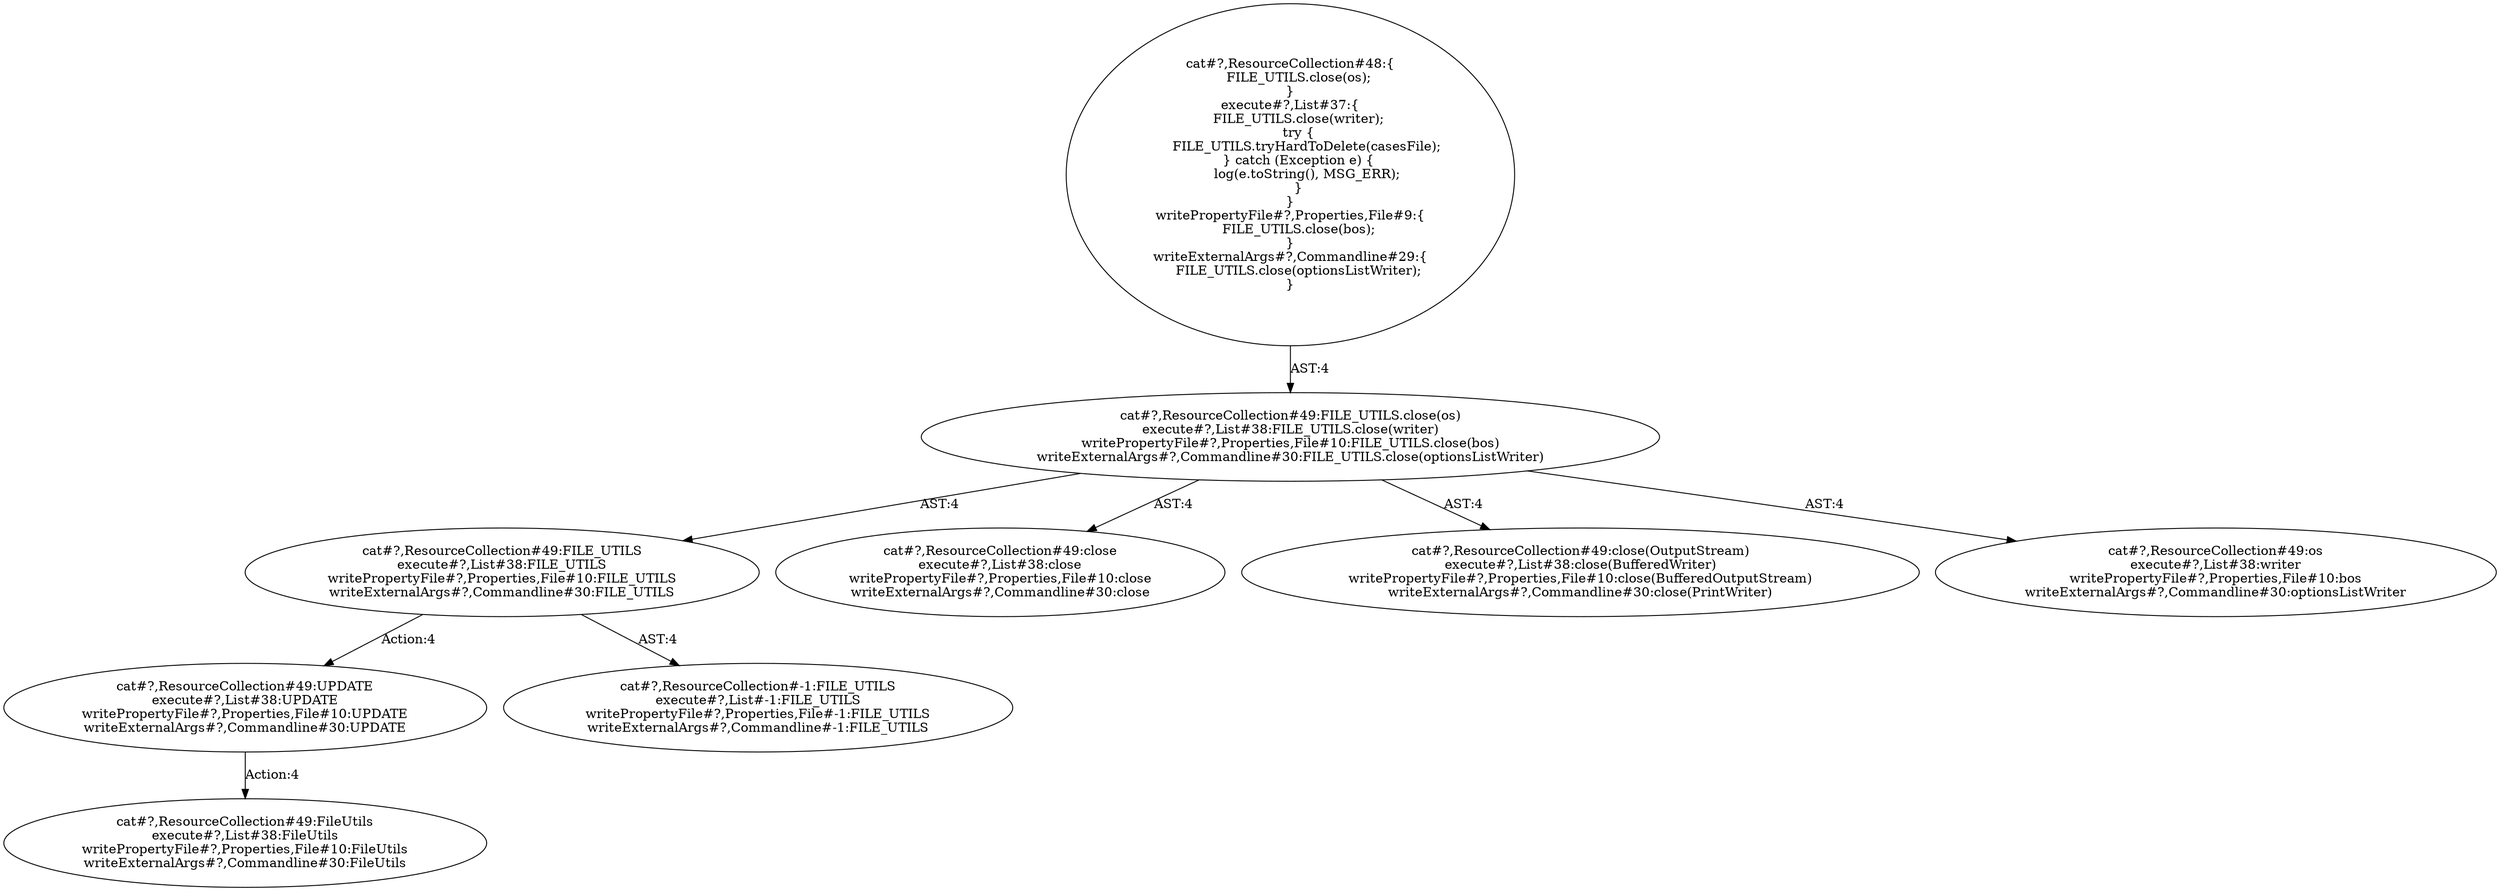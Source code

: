 digraph "Pattern" {
0 [label="cat#?,ResourceCollection#49:UPDATE
execute#?,List#38:UPDATE
writePropertyFile#?,Properties,File#10:UPDATE
writeExternalArgs#?,Commandline#30:UPDATE" shape=ellipse]
1 [label="cat#?,ResourceCollection#49:FILE_UTILS
execute#?,List#38:FILE_UTILS
writePropertyFile#?,Properties,File#10:FILE_UTILS
writeExternalArgs#?,Commandline#30:FILE_UTILS" shape=ellipse]
2 [label="cat#?,ResourceCollection#49:FILE_UTILS.close(os)
execute#?,List#38:FILE_UTILS.close(writer)
writePropertyFile#?,Properties,File#10:FILE_UTILS.close(bos)
writeExternalArgs#?,Commandline#30:FILE_UTILS.close(optionsListWriter)" shape=ellipse]
3 [label="cat#?,ResourceCollection#48:\{
    FILE_UTILS.close(os);
\}
execute#?,List#37:\{
    FILE_UTILS.close(writer);
    try \{
        FILE_UTILS.tryHardToDelete(casesFile);
    \} catch (Exception e) \{
        log(e.toString(), MSG_ERR);
    \}
\}
writePropertyFile#?,Properties,File#9:\{
    FILE_UTILS.close(bos);
\}
writeExternalArgs#?,Commandline#29:\{
    FILE_UTILS.close(optionsListWriter);
\}" shape=ellipse]
4 [label="cat#?,ResourceCollection#49:close
execute#?,List#38:close
writePropertyFile#?,Properties,File#10:close
writeExternalArgs#?,Commandline#30:close" shape=ellipse]
5 [label="cat#?,ResourceCollection#49:close(OutputStream)
execute#?,List#38:close(BufferedWriter)
writePropertyFile#?,Properties,File#10:close(BufferedOutputStream)
writeExternalArgs#?,Commandline#30:close(PrintWriter)" shape=ellipse]
6 [label="cat#?,ResourceCollection#49:os
execute#?,List#38:writer
writePropertyFile#?,Properties,File#10:bos
writeExternalArgs#?,Commandline#30:optionsListWriter" shape=ellipse]
7 [label="cat#?,ResourceCollection#-1:FILE_UTILS
execute#?,List#-1:FILE_UTILS
writePropertyFile#?,Properties,File#-1:FILE_UTILS
writeExternalArgs#?,Commandline#-1:FILE_UTILS" shape=ellipse]
8 [label="cat#?,ResourceCollection#49:FileUtils
execute#?,List#38:FileUtils
writePropertyFile#?,Properties,File#10:FileUtils
writeExternalArgs#?,Commandline#30:FileUtils" shape=ellipse]
0 -> 8 [label="Action:4"];
1 -> 0 [label="Action:4"];
1 -> 7 [label="AST:4"];
2 -> 1 [label="AST:4"];
2 -> 4 [label="AST:4"];
2 -> 5 [label="AST:4"];
2 -> 6 [label="AST:4"];
3 -> 2 [label="AST:4"];
}